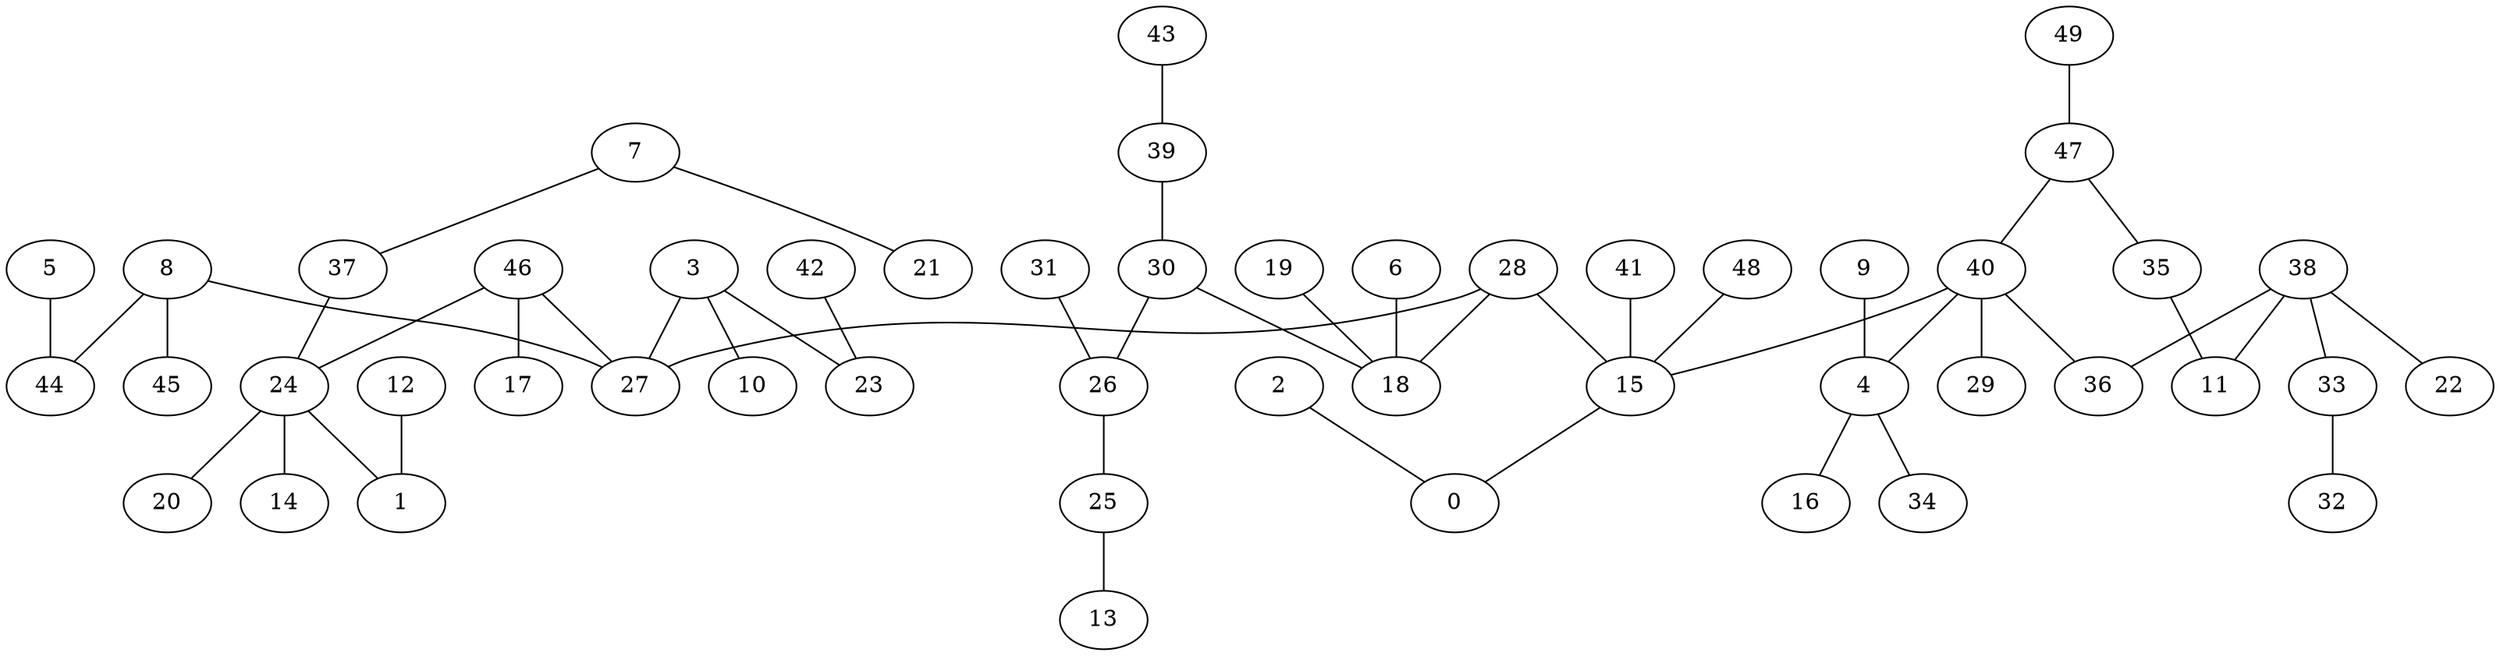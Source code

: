 digraph GG_graph {

subgraph G_graph {
edge [color = black]
"5" -> "44" [dir = none]
"31" -> "26" [dir = none]
"43" -> "39" [dir = none]
"9" -> "4" [dir = none]
"2" -> "0" [dir = none]
"25" -> "13" [dir = none]
"49" -> "47" [dir = none]
"42" -> "23" [dir = none]
"47" -> "40" [dir = none]
"19" -> "18" [dir = none]
"46" -> "24" [dir = none]
"46" -> "17" [dir = none]
"46" -> "27" [dir = none]
"28" -> "27" [dir = none]
"28" -> "18" [dir = none]
"28" -> "15" [dir = none]
"41" -> "15" [dir = none]
"35" -> "11" [dir = none]
"7" -> "21" [dir = none]
"7" -> "37" [dir = none]
"48" -> "15" [dir = none]
"39" -> "30" [dir = none]
"6" -> "18" [dir = none]
"3" -> "23" [dir = none]
"3" -> "10" [dir = none]
"3" -> "27" [dir = none]
"30" -> "26" [dir = none]
"30" -> "18" [dir = none]
"15" -> "0" [dir = none]
"40" -> "4" [dir = none]
"40" -> "36" [dir = none]
"40" -> "29" [dir = none]
"40" -> "15" [dir = none]
"24" -> "20" [dir = none]
"24" -> "14" [dir = none]
"24" -> "1" [dir = none]
"38" -> "33" [dir = none]
"38" -> "11" [dir = none]
"38" -> "22" [dir = none]
"38" -> "36" [dir = none]
"8" -> "45" [dir = none]
"8" -> "44" [dir = none]
"8" -> "27" [dir = none]
"37" -> "24" [dir = none]
"26" -> "25" [dir = none]
"4" -> "16" [dir = none]
"4" -> "34" [dir = none]
"12" -> "1" [dir = none]
"33" -> "32" [dir = none]
"47" -> "35" [dir = none]
}

}
